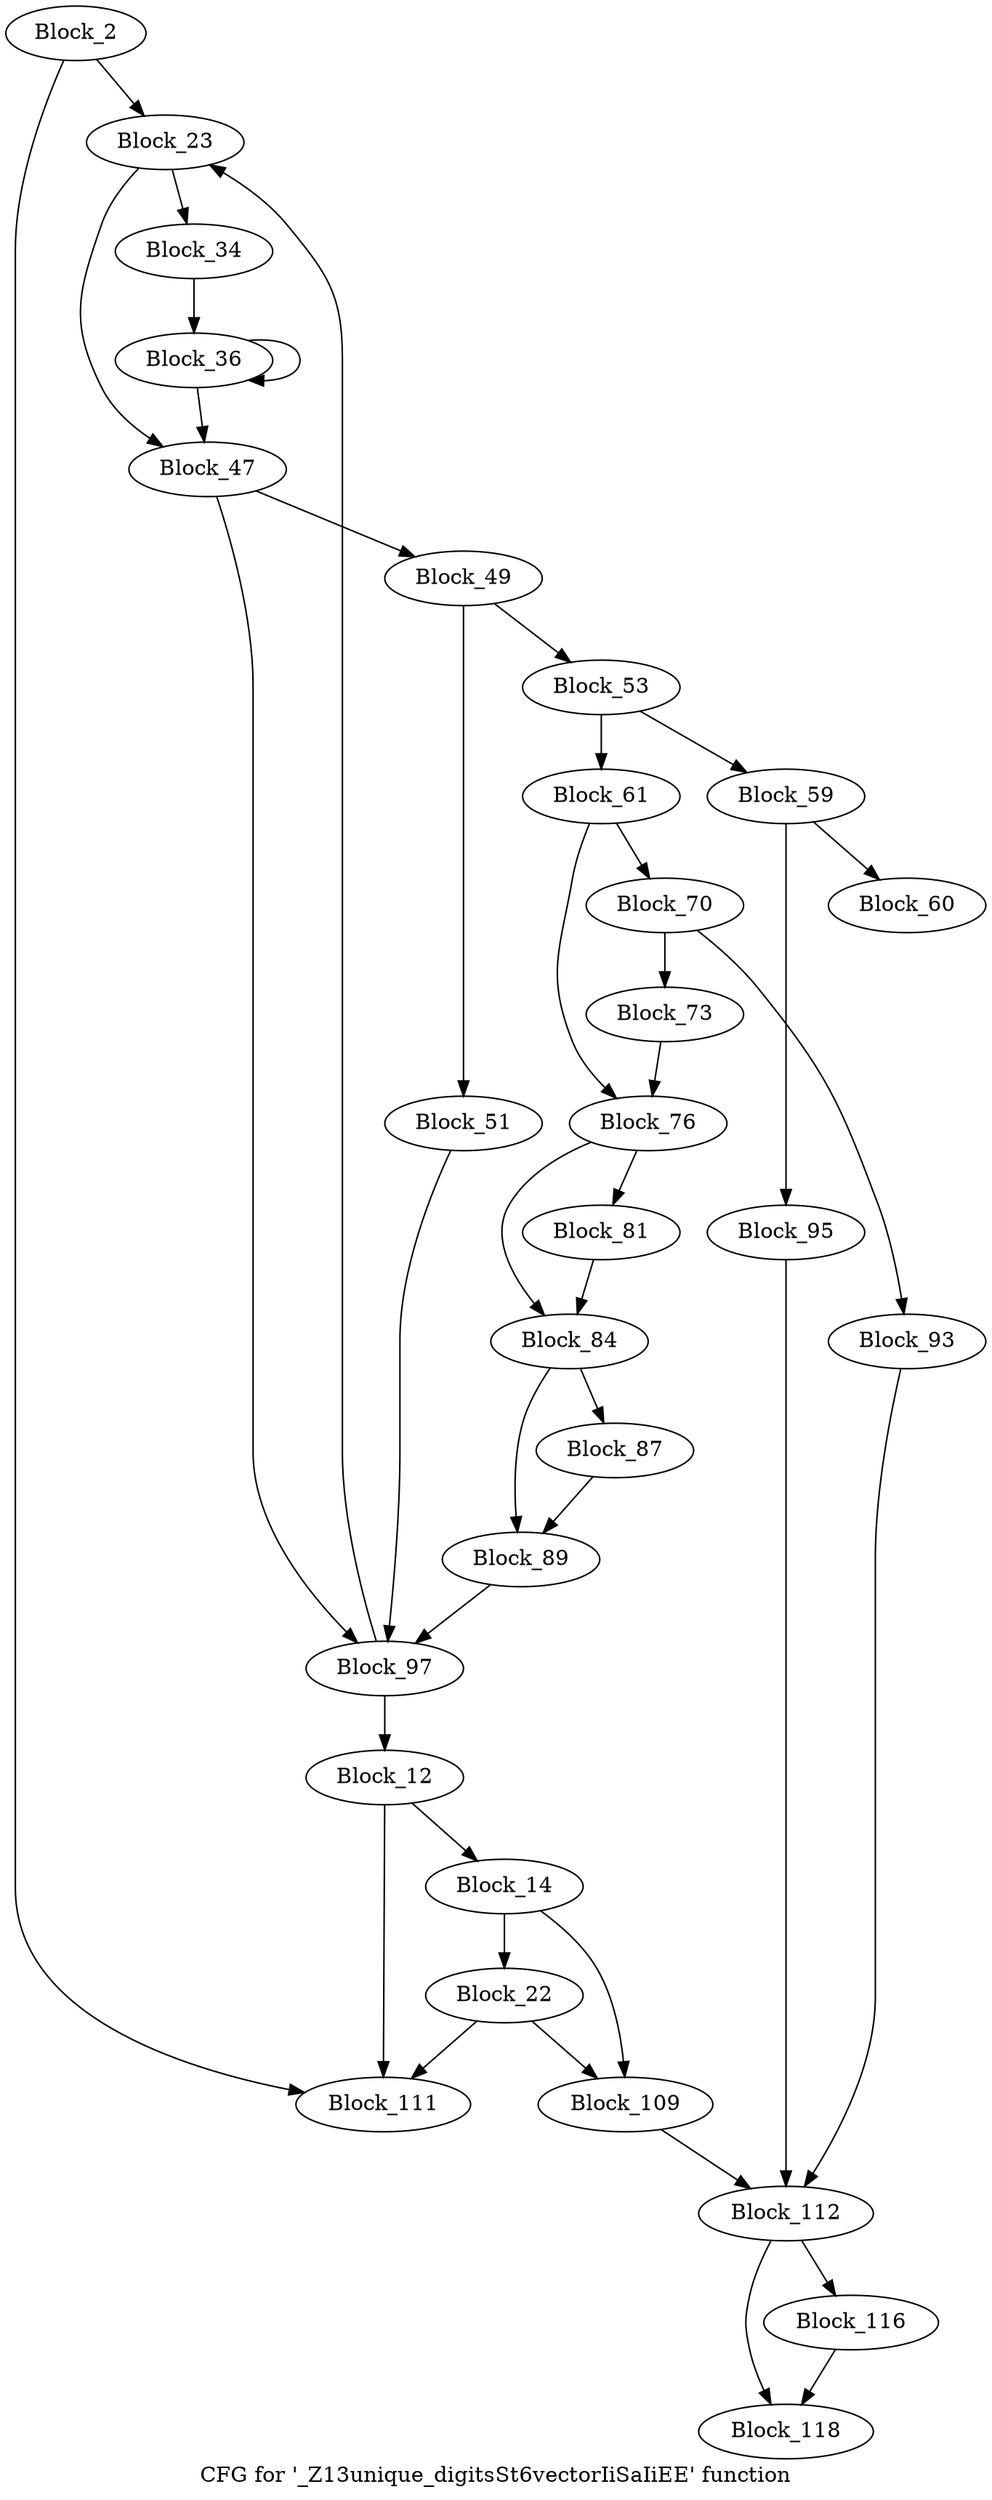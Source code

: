 digraph "CFG for '_Z13unique_digitsSt6vectorIiSaIiEE' function" {
	label="CFG for '_Z13unique_digitsSt6vectorIiSaIiEE' function";

	block_2 [label="Block_2"];
	block_2:s0 -> block_111;
	block_2:s1 -> block_23;
	block_12 [label="Block_12"];
	block_12:s0 -> block_111;
	block_12:s1 -> block_14;
	block_14 [label="Block_14"];
	block_14 -> block_22;
	block_14 -> block_109;
	block_22 [label="Block_22"];
	block_22 -> block_111;
	block_22 -> block_109;
	block_23 [label="Block_23"];
	block_23:s0 -> block_34;
	block_23:s1 -> block_47;
	block_34 [label="Block_34"];
	block_34 -> block_36;
	block_36 [label="Block_36"];
	block_36:s0 -> block_36;
	block_36:s1 -> block_47;
	block_47 [label="Block_47"];
	block_47:s0 -> block_49;
	block_47:s1 -> block_97;
	block_49 [label="Block_49"];
	block_49:s0 -> block_53;
	block_49:s1 -> block_51;
	block_51 [label="Block_51"];
	block_51 -> block_97;
	block_53 [label="Block_53"];
	block_53:s0 -> block_59;
	block_53:s1 -> block_61;
	block_59 [label="Block_59"];
	block_59 -> block_60;
	block_59 -> block_95;
	block_60 [label="Block_60"];
	block_61 [label="Block_61"];
	block_61:s0 -> block_76;
	block_61:s1 -> block_70;
	block_70 [label="Block_70"];
	block_70 -> block_73;
	block_70 -> block_93;
	block_73 [label="Block_73"];
	block_73 -> block_76;
	block_76 [label="Block_76"];
	block_76:s0 -> block_81;
	block_76:s1 -> block_84;
	block_81 [label="Block_81"];
	block_81 -> block_84;
	block_84 [label="Block_84"];
	block_84:s0 -> block_89;
	block_84:s1 -> block_87;
	block_87 [label="Block_87"];
	block_87 -> block_89;
	block_89 [label="Block_89"];
	block_89 -> block_97;
	block_93 [label="Block_93"];
	block_93 -> block_112;
	block_95 [label="Block_95"];
	block_95 -> block_112;
	block_97 [label="Block_97"];
	block_97:s0 -> block_23;
	block_97:s1 -> block_12;
	block_109 [label="Block_109"];
	block_109 -> block_112;
	block_111 [label="Block_111"];
	block_112 [label="Block_112"];
	block_112:s0 -> block_118;
	block_112:s1 -> block_116;
	block_116 [label="Block_116"];
	block_116 -> block_118;
	block_118 [label="Block_118"];
}
